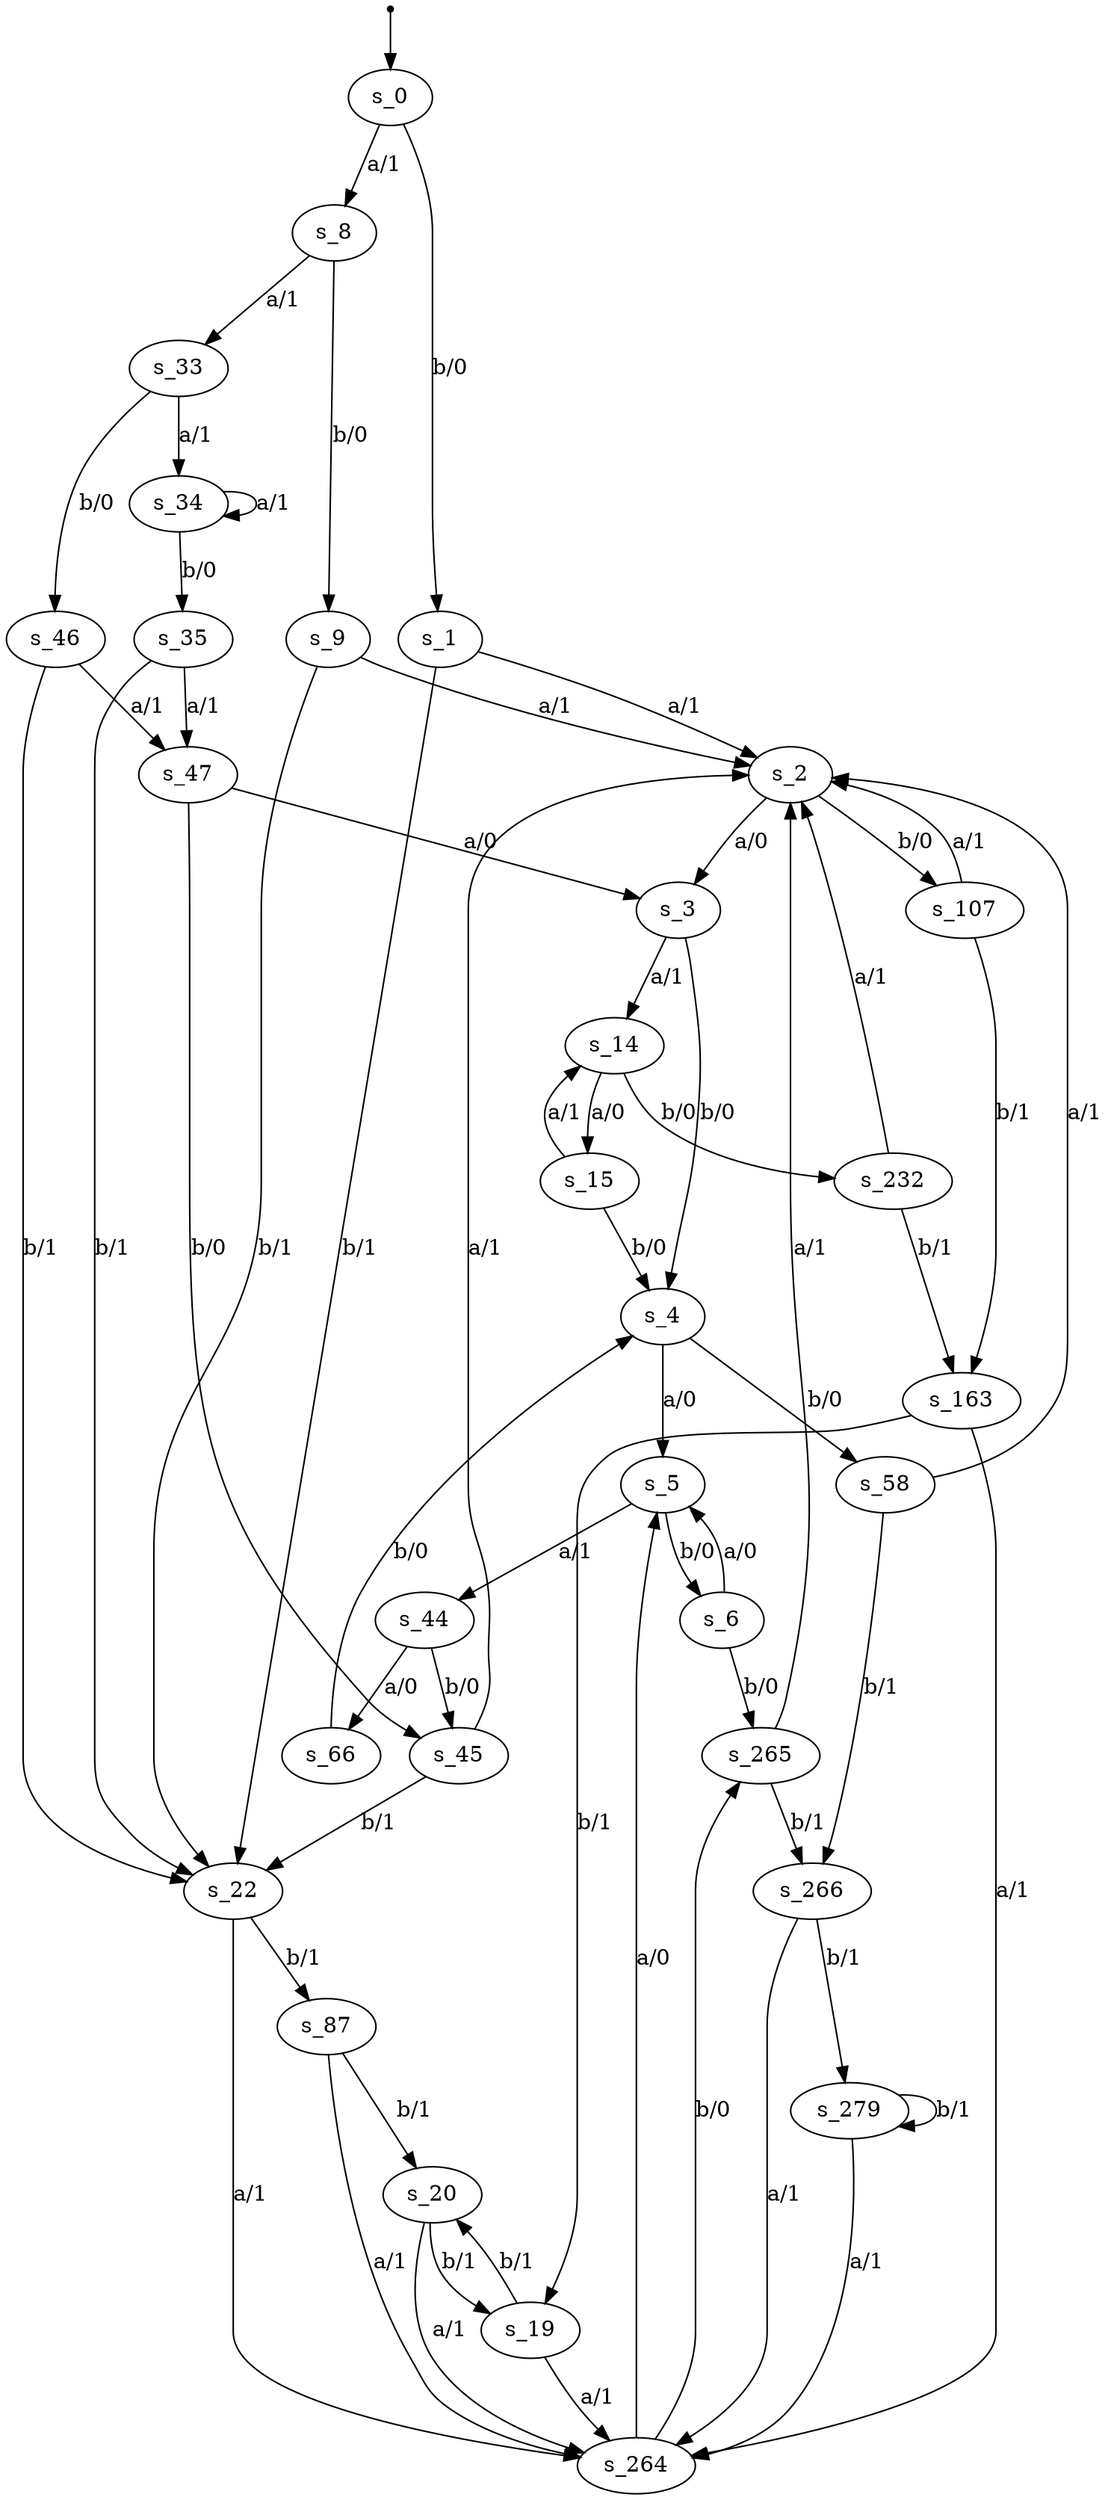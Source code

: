 digraph fsm {
	s_0 [root=true]
	s_1
	s_2
	s_3
	s_4
	s_5
	s_6
	s_44
	s_45
	s_14
	s_232
	s_107
	s_58
	s_15
	s_66
	s_266
	s_163
	s_19
	s_20
	s_264
	s_265
	s_22
	s_87
	s_279
	s_8
	s_9
	s_33
	s_34
	s_35
	s_47
	s_46
	qi [shape = point]
	qi -> s_0
	s_0 -> s_1 [label="b/0"]
	s_1 -> s_2 [label="a/1"]
	s_2 -> s_3 [label="a/0"]
	s_3 -> s_4 [label="b/0"]
	s_4 -> s_5 [label="a/0"]
	s_5 -> s_6 [label="b/0"]
	s_6 -> s_5 [label="a/0"]
	s_5 -> s_44 [label="a/1"]
	s_44 -> s_45 [label="b/0"]
	s_45 -> s_2 [label="a/1"]
	s_3 -> s_14 [label="a/1"]
	s_14 -> s_232 [label="b/0"]
	s_2 -> s_107 [label="b/0"]
	s_107 -> s_2 [label="a/1"]
	s_4 -> s_58 [label="b/0"]
	s_58 -> s_2 [label="a/1"]
	s_14 -> s_15 [label="a/0"]
	s_15 -> s_4 [label="b/0"]
	s_44 -> s_66 [label="a/0"]
	s_58 -> s_266 [label="b/1"]
	s_232 -> s_2 [label="a/1"]
	s_107 -> s_163 [label="b/1"]
	s_163 -> s_19 [label="b/1"]
	s_19 -> s_20 [label="b/1"]
	s_15 -> s_14 [label="a/1"]
	s_19 -> s_264 [label="a/1"]
	s_264 -> s_265 [label="b/0"]
	s_20 -> s_264 [label="a/1"]
	s_264 -> s_5 [label="a/0"]
	s_1 -> s_22 [label="b/1"]
	s_22 -> s_87 [label="b/1"]
	s_87 -> s_264 [label="a/1"]
	s_265 -> s_266 [label="b/1"]
	s_266 -> s_264 [label="a/1"]
	s_87 -> s_20 [label="b/1"]
	s_265 -> s_2 [label="a/1"]
	s_20 -> s_19 [label="b/1"]
	s_22 -> s_264 [label="a/1"]
	s_163 -> s_264 [label="a/1"]
	s_266 -> s_279 [label="b/1"]
	s_279 -> s_264 [label="a/1"]
	s_66 -> s_4 [label="b/0"]
	s_6 -> s_265 [label="b/0"]
	s_0 -> s_8 [label="a/1"]
	s_8 -> s_9 [label="b/0"]
	s_9 -> s_2 [label="a/1"]
	s_232 -> s_163 [label="b/1"]
	s_279 -> s_279 [label="b/1"]
	s_9 -> s_22 [label="b/1"]
	s_8 -> s_33 [label="a/1"]
	s_33 -> s_34 [label="a/1"]
	s_34 -> s_35 [label="b/0"]
	s_35 -> s_22 [label="b/1"]
	s_35 -> s_47 [label="a/1"]
	s_47 -> s_3 [label="a/0"]
	s_34 -> s_34 [label="a/1"]
	s_47 -> s_45 [label="b/0"]
	s_33 -> s_46 [label="b/0"]
	s_46 -> s_47 [label="a/1"]
	s_45 -> s_22 [label="b/1"]
	s_46 -> s_22 [label="b/1"]
}